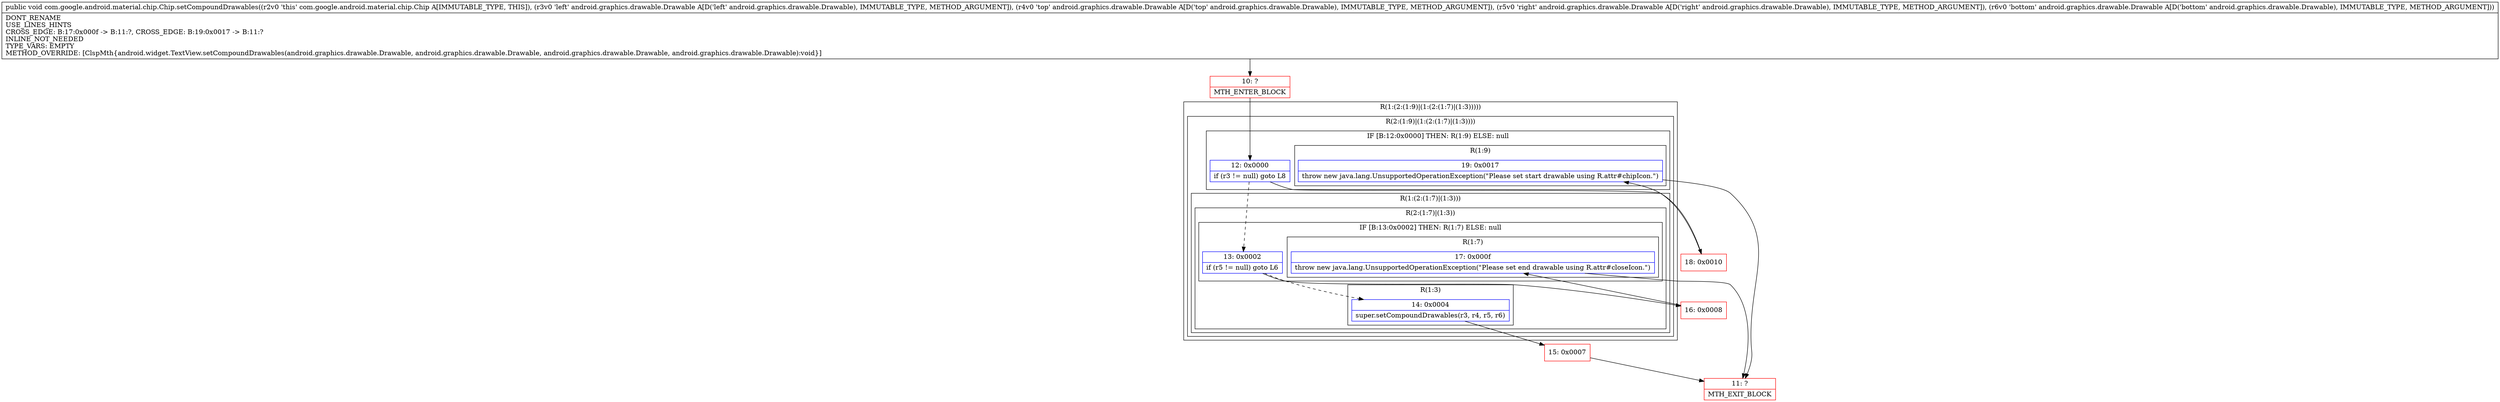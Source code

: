 digraph "CFG forcom.google.android.material.chip.Chip.setCompoundDrawables(Landroid\/graphics\/drawable\/Drawable;Landroid\/graphics\/drawable\/Drawable;Landroid\/graphics\/drawable\/Drawable;Landroid\/graphics\/drawable\/Drawable;)V" {
subgraph cluster_Region_219273969 {
label = "R(1:(2:(1:9)|(1:(2:(1:7)|(1:3)))))";
node [shape=record,color=blue];
subgraph cluster_Region_1299696456 {
label = "R(2:(1:9)|(1:(2:(1:7)|(1:3))))";
node [shape=record,color=blue];
subgraph cluster_IfRegion_69786573 {
label = "IF [B:12:0x0000] THEN: R(1:9) ELSE: null";
node [shape=record,color=blue];
Node_12 [shape=record,label="{12\:\ 0x0000|if (r3 != null) goto L8\l}"];
subgraph cluster_Region_26773643 {
label = "R(1:9)";
node [shape=record,color=blue];
Node_19 [shape=record,label="{19\:\ 0x0017|throw new java.lang.UnsupportedOperationException(\"Please set start drawable using R.attr#chipIcon.\")\l}"];
}
}
subgraph cluster_Region_48045083 {
label = "R(1:(2:(1:7)|(1:3)))";
node [shape=record,color=blue];
subgraph cluster_Region_1896065667 {
label = "R(2:(1:7)|(1:3))";
node [shape=record,color=blue];
subgraph cluster_IfRegion_859300317 {
label = "IF [B:13:0x0002] THEN: R(1:7) ELSE: null";
node [shape=record,color=blue];
Node_13 [shape=record,label="{13\:\ 0x0002|if (r5 != null) goto L6\l}"];
subgraph cluster_Region_1982790624 {
label = "R(1:7)";
node [shape=record,color=blue];
Node_17 [shape=record,label="{17\:\ 0x000f|throw new java.lang.UnsupportedOperationException(\"Please set end drawable using R.attr#closeIcon.\")\l}"];
}
}
subgraph cluster_Region_477695226 {
label = "R(1:3)";
node [shape=record,color=blue];
Node_14 [shape=record,label="{14\:\ 0x0004|super.setCompoundDrawables(r3, r4, r5, r6)\l}"];
}
}
}
}
}
Node_10 [shape=record,color=red,label="{10\:\ ?|MTH_ENTER_BLOCK\l}"];
Node_15 [shape=record,color=red,label="{15\:\ 0x0007}"];
Node_11 [shape=record,color=red,label="{11\:\ ?|MTH_EXIT_BLOCK\l}"];
Node_16 [shape=record,color=red,label="{16\:\ 0x0008}"];
Node_18 [shape=record,color=red,label="{18\:\ 0x0010}"];
MethodNode[shape=record,label="{public void com.google.android.material.chip.Chip.setCompoundDrawables((r2v0 'this' com.google.android.material.chip.Chip A[IMMUTABLE_TYPE, THIS]), (r3v0 'left' android.graphics.drawable.Drawable A[D('left' android.graphics.drawable.Drawable), IMMUTABLE_TYPE, METHOD_ARGUMENT]), (r4v0 'top' android.graphics.drawable.Drawable A[D('top' android.graphics.drawable.Drawable), IMMUTABLE_TYPE, METHOD_ARGUMENT]), (r5v0 'right' android.graphics.drawable.Drawable A[D('right' android.graphics.drawable.Drawable), IMMUTABLE_TYPE, METHOD_ARGUMENT]), (r6v0 'bottom' android.graphics.drawable.Drawable A[D('bottom' android.graphics.drawable.Drawable), IMMUTABLE_TYPE, METHOD_ARGUMENT]))  | DONT_RENAME\lUSE_LINES_HINTS\lCROSS_EDGE: B:17:0x000f \-\> B:11:?, CROSS_EDGE: B:19:0x0017 \-\> B:11:?\lINLINE_NOT_NEEDED\lTYPE_VARS: EMPTY\lMETHOD_OVERRIDE: [ClspMth\{android.widget.TextView.setCompoundDrawables(android.graphics.drawable.Drawable, android.graphics.drawable.Drawable, android.graphics.drawable.Drawable, android.graphics.drawable.Drawable):void\}]\l}"];
MethodNode -> Node_10;Node_12 -> Node_13[style=dashed];
Node_12 -> Node_18;
Node_19 -> Node_11;
Node_13 -> Node_14[style=dashed];
Node_13 -> Node_16;
Node_17 -> Node_11;
Node_14 -> Node_15;
Node_10 -> Node_12;
Node_15 -> Node_11;
Node_16 -> Node_17;
Node_18 -> Node_19;
}

